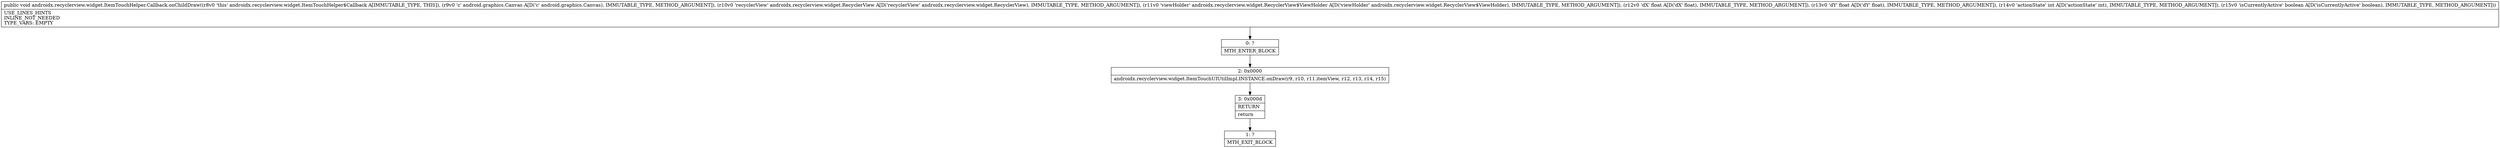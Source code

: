 digraph "CFG forandroidx.recyclerview.widget.ItemTouchHelper.Callback.onChildDraw(Landroid\/graphics\/Canvas;Landroidx\/recyclerview\/widget\/RecyclerView;Landroidx\/recyclerview\/widget\/RecyclerView$ViewHolder;FFIZ)V" {
Node_0 [shape=record,label="{0\:\ ?|MTH_ENTER_BLOCK\l}"];
Node_2 [shape=record,label="{2\:\ 0x0000|androidx.recyclerview.widget.ItemTouchUIUtilImpl.INSTANCE.onDraw(r9, r10, r11.itemView, r12, r13, r14, r15)\l}"];
Node_3 [shape=record,label="{3\:\ 0x000d|RETURN\l|return\l}"];
Node_1 [shape=record,label="{1\:\ ?|MTH_EXIT_BLOCK\l}"];
MethodNode[shape=record,label="{public void androidx.recyclerview.widget.ItemTouchHelper.Callback.onChildDraw((r8v0 'this' androidx.recyclerview.widget.ItemTouchHelper$Callback A[IMMUTABLE_TYPE, THIS]), (r9v0 'c' android.graphics.Canvas A[D('c' android.graphics.Canvas), IMMUTABLE_TYPE, METHOD_ARGUMENT]), (r10v0 'recyclerView' androidx.recyclerview.widget.RecyclerView A[D('recyclerView' androidx.recyclerview.widget.RecyclerView), IMMUTABLE_TYPE, METHOD_ARGUMENT]), (r11v0 'viewHolder' androidx.recyclerview.widget.RecyclerView$ViewHolder A[D('viewHolder' androidx.recyclerview.widget.RecyclerView$ViewHolder), IMMUTABLE_TYPE, METHOD_ARGUMENT]), (r12v0 'dX' float A[D('dX' float), IMMUTABLE_TYPE, METHOD_ARGUMENT]), (r13v0 'dY' float A[D('dY' float), IMMUTABLE_TYPE, METHOD_ARGUMENT]), (r14v0 'actionState' int A[D('actionState' int), IMMUTABLE_TYPE, METHOD_ARGUMENT]), (r15v0 'isCurrentlyActive' boolean A[D('isCurrentlyActive' boolean), IMMUTABLE_TYPE, METHOD_ARGUMENT]))  | USE_LINES_HINTS\lINLINE_NOT_NEEDED\lTYPE_VARS: EMPTY\l}"];
MethodNode -> Node_0;Node_0 -> Node_2;
Node_2 -> Node_3;
Node_3 -> Node_1;
}

